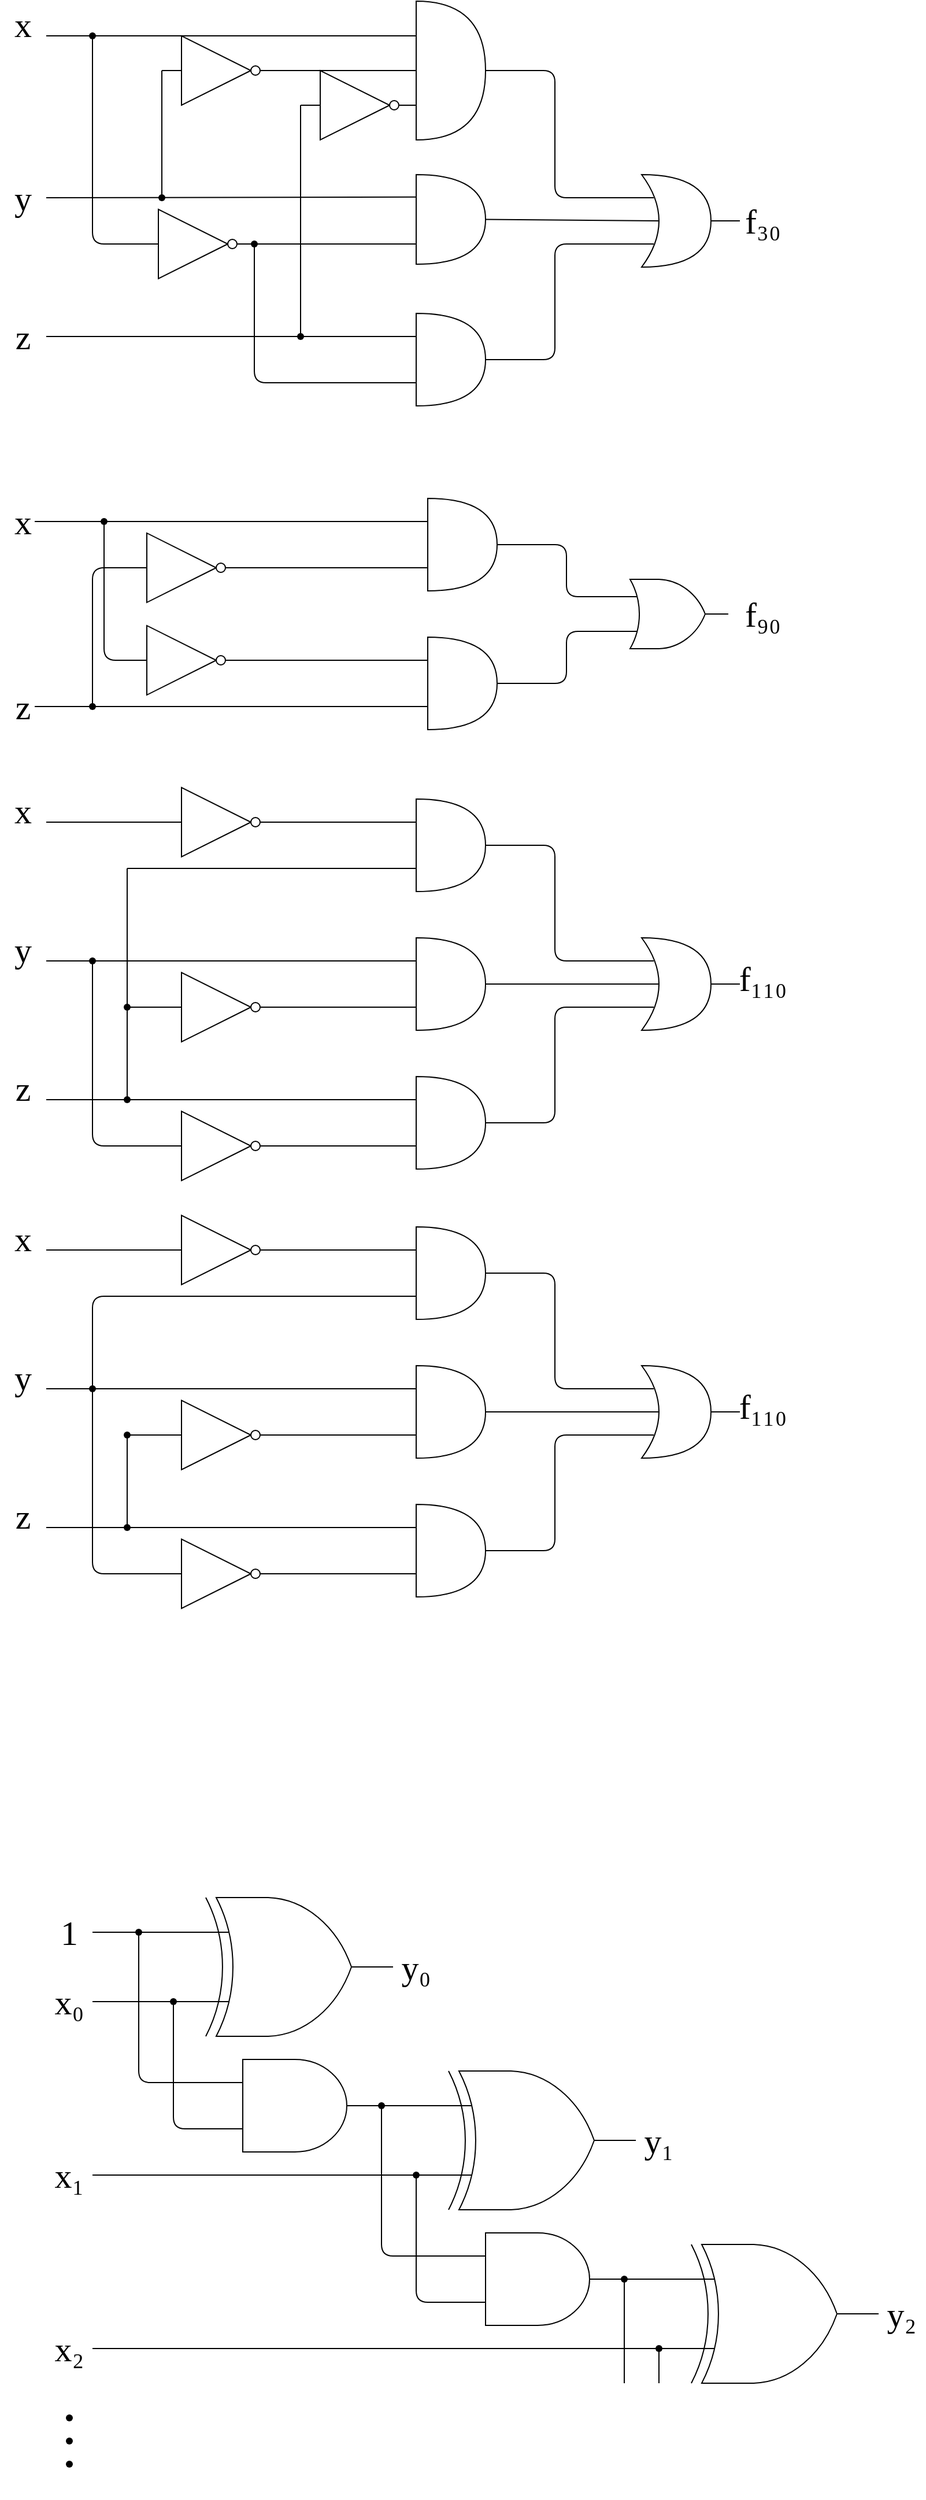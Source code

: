 <mxfile version="14.8.1" type="github">
  <diagram id="0W6Qc_67fqcdbap8SxTc" name="Page-1">
    <mxGraphModel dx="1483" dy="806" grid="1" gridSize="10" guides="1" tooltips="1" connect="1" arrows="1" fold="1" page="1" pageScale="1" pageWidth="1169" pageHeight="1654" math="0" shadow="0">
      <root>
        <mxCell id="0" />
        <mxCell id="1" parent="0" />
        <mxCell id="cX6OeLYtHGOCh2aDYkUL-3" value="" style="group" parent="1" vertex="1" connectable="0">
          <mxGeometry y="430" width="680" height="200" as="geometry" />
        </mxCell>
        <mxCell id="cX6OeLYtHGOCh2aDYkUL-4" value="" style="endArrow=none;html=1;entryX=0;entryY=0.25;entryDx=0;entryDy=0;entryPerimeter=0;startArrow=none;" parent="cX6OeLYtHGOCh2aDYkUL-3" source="cX6OeLYtHGOCh2aDYkUL-44" target="cX6OeLYtHGOCh2aDYkUL-8" edge="1">
          <mxGeometry width="50" height="50" relative="1" as="geometry">
            <mxPoint x="30" y="20" as="sourcePoint" />
            <mxPoint x="370" y="15" as="targetPoint" />
          </mxGeometry>
        </mxCell>
        <mxCell id="cX6OeLYtHGOCh2aDYkUL-5" value="" style="verticalLabelPosition=bottom;shadow=0;dashed=0;align=center;html=1;verticalAlign=top;shape=mxgraph.electrical.logic_gates.inverter_2;sketch=0;strokeColor=#000000;fillColor=#ffffff;" parent="cX6OeLYtHGOCh2aDYkUL-3" vertex="1">
          <mxGeometry x="110" y="110" width="100" height="60" as="geometry" />
        </mxCell>
        <mxCell id="cX6OeLYtHGOCh2aDYkUL-6" value="" style="verticalLabelPosition=bottom;shadow=0;dashed=0;align=center;html=1;verticalAlign=top;shape=mxgraph.electrical.logic_gates.logic_gate;operation=or;sketch=0;strokeColor=#000000;fillColor=#ffffff;" parent="cX6OeLYtHGOCh2aDYkUL-3" vertex="1">
          <mxGeometry x="530" y="70" width="100" height="60" as="geometry" />
        </mxCell>
        <mxCell id="cX6OeLYtHGOCh2aDYkUL-7" value="" style="verticalLabelPosition=bottom;shadow=0;dashed=0;align=center;html=1;verticalAlign=top;shape=mxgraph.electrical.logic_gates.inverter_2;sketch=0;strokeColor=#000000;fillColor=#ffffff;" parent="cX6OeLYtHGOCh2aDYkUL-3" vertex="1">
          <mxGeometry x="110" y="30" width="100" height="60" as="geometry" />
        </mxCell>
        <mxCell id="cX6OeLYtHGOCh2aDYkUL-8" value="" style="shape=or;whiteSpace=wrap;html=1;shadow=0;sketch=0;strokeColor=#000000;fillColor=#ffffff;" parent="cX6OeLYtHGOCh2aDYkUL-3" vertex="1">
          <mxGeometry x="370" width="60" height="80" as="geometry" />
        </mxCell>
        <mxCell id="cX6OeLYtHGOCh2aDYkUL-9" value="" style="endArrow=none;html=1;entryX=0;entryY=0.25;entryDx=0;entryDy=0;entryPerimeter=0;exitX=1;exitY=0.5;exitDx=0;exitDy=0;exitPerimeter=0;" parent="cX6OeLYtHGOCh2aDYkUL-3" source="cX6OeLYtHGOCh2aDYkUL-5" target="cX6OeLYtHGOCh2aDYkUL-10" edge="1">
          <mxGeometry width="50" height="50" relative="1" as="geometry">
            <mxPoint x="250" y="140" as="sourcePoint" />
            <mxPoint x="370" y="135" as="targetPoint" />
          </mxGeometry>
        </mxCell>
        <mxCell id="cX6OeLYtHGOCh2aDYkUL-10" value="" style="shape=or;whiteSpace=wrap;html=1;shadow=0;sketch=0;strokeColor=#000000;fillColor=#ffffff;" parent="cX6OeLYtHGOCh2aDYkUL-3" vertex="1">
          <mxGeometry x="370" y="120" width="60" height="80" as="geometry" />
        </mxCell>
        <mxCell id="cX6OeLYtHGOCh2aDYkUL-11" value="" style="endArrow=none;html=1;exitX=0;exitY=0.5;exitDx=0;exitDy=0;exitPerimeter=0;" parent="cX6OeLYtHGOCh2aDYkUL-3" source="cX6OeLYtHGOCh2aDYkUL-5" edge="1">
          <mxGeometry width="50" height="50" relative="1" as="geometry">
            <mxPoint x="260" y="250" as="sourcePoint" />
            <mxPoint x="90" y="20" as="targetPoint" />
            <Array as="points">
              <mxPoint x="90" y="140" />
            </Array>
          </mxGeometry>
        </mxCell>
        <mxCell id="cX6OeLYtHGOCh2aDYkUL-12" value="" style="endArrow=none;html=1;entryX=0;entryY=0.75;entryDx=0;entryDy=0;entryPerimeter=0;exitX=1;exitY=0.5;exitDx=0;exitDy=0;exitPerimeter=0;" parent="cX6OeLYtHGOCh2aDYkUL-3" source="cX6OeLYtHGOCh2aDYkUL-7" target="cX6OeLYtHGOCh2aDYkUL-8" edge="1">
          <mxGeometry width="50" height="50" relative="1" as="geometry">
            <mxPoint x="210" y="60" as="sourcePoint" />
            <mxPoint x="360" y="59.5" as="targetPoint" />
          </mxGeometry>
        </mxCell>
        <mxCell id="cX6OeLYtHGOCh2aDYkUL-13" value="" style="endArrow=none;html=1;entryX=0;entryY=0.75;entryDx=0;entryDy=0;entryPerimeter=0;" parent="cX6OeLYtHGOCh2aDYkUL-3" target="cX6OeLYtHGOCh2aDYkUL-10" edge="1">
          <mxGeometry width="50" height="50" relative="1" as="geometry">
            <mxPoint x="30" y="180" as="sourcePoint" />
            <mxPoint x="310" y="200" as="targetPoint" />
          </mxGeometry>
        </mxCell>
        <mxCell id="cX6OeLYtHGOCh2aDYkUL-14" value="" style="endArrow=none;html=1;exitX=0;exitY=0.5;exitDx=0;exitDy=0;exitPerimeter=0;" parent="cX6OeLYtHGOCh2aDYkUL-3" source="cX6OeLYtHGOCh2aDYkUL-7" edge="1">
          <mxGeometry width="50" height="50" relative="1" as="geometry">
            <mxPoint x="120" y="150" as="sourcePoint" />
            <mxPoint x="80" y="180" as="targetPoint" />
            <Array as="points">
              <mxPoint x="80" y="60" />
            </Array>
          </mxGeometry>
        </mxCell>
        <mxCell id="cX6OeLYtHGOCh2aDYkUL-15" value="" style="endArrow=none;html=1;entryX=0;entryY=0.25;entryDx=0;entryDy=0;entryPerimeter=0;exitX=1;exitY=0.5;exitDx=0;exitDy=0;exitPerimeter=0;" parent="cX6OeLYtHGOCh2aDYkUL-3" source="cX6OeLYtHGOCh2aDYkUL-8" target="cX6OeLYtHGOCh2aDYkUL-6" edge="1">
          <mxGeometry width="50" height="50" relative="1" as="geometry">
            <mxPoint x="260" y="250" as="sourcePoint" />
            <mxPoint x="310" y="200" as="targetPoint" />
            <Array as="points">
              <mxPoint x="490" y="40" />
              <mxPoint x="490" y="85" />
            </Array>
          </mxGeometry>
        </mxCell>
        <mxCell id="cX6OeLYtHGOCh2aDYkUL-16" value="" style="endArrow=none;html=1;entryX=0;entryY=0.75;entryDx=0;entryDy=0;entryPerimeter=0;exitX=1;exitY=0.5;exitDx=0;exitDy=0;exitPerimeter=0;" parent="cX6OeLYtHGOCh2aDYkUL-3" source="cX6OeLYtHGOCh2aDYkUL-10" target="cX6OeLYtHGOCh2aDYkUL-6" edge="1">
          <mxGeometry width="50" height="50" relative="1" as="geometry">
            <mxPoint x="440" y="50" as="sourcePoint" />
            <mxPoint x="540" y="95" as="targetPoint" />
            <Array as="points">
              <mxPoint x="490" y="160" />
              <mxPoint x="490" y="115" />
            </Array>
          </mxGeometry>
        </mxCell>
        <mxCell id="cX6OeLYtHGOCh2aDYkUL-17" value="&lt;font style=&quot;font-size: 30px&quot; face=&quot;Times New Roman&quot;&gt;x&lt;/font&gt;" style="text;html=1;strokeColor=none;fillColor=none;align=center;verticalAlign=middle;whiteSpace=wrap;rounded=0;shadow=0;sketch=0;" parent="cX6OeLYtHGOCh2aDYkUL-3" vertex="1">
          <mxGeometry y="10" width="40" height="20" as="geometry" />
        </mxCell>
        <mxCell id="cX6OeLYtHGOCh2aDYkUL-18" value="&lt;font style=&quot;font-size: 30px&quot; face=&quot;Times New Roman&quot;&gt;z&lt;/font&gt;" style="text;html=1;strokeColor=none;fillColor=none;align=center;verticalAlign=middle;whiteSpace=wrap;rounded=0;shadow=0;sketch=0;" parent="cX6OeLYtHGOCh2aDYkUL-3" vertex="1">
          <mxGeometry y="170" width="40" height="20" as="geometry" />
        </mxCell>
        <mxCell id="cX6OeLYtHGOCh2aDYkUL-19" value="&lt;div style=&quot;font-size: 30px&quot;&gt;&lt;font style=&quot;font-size: 30px&quot; face=&quot;Times New Roman&quot;&gt;f₉₀&lt;/font&gt;&lt;/div&gt;" style="text;html=1;strokeColor=none;fillColor=none;align=center;verticalAlign=middle;whiteSpace=wrap;rounded=0;shadow=0;sketch=0;" parent="cX6OeLYtHGOCh2aDYkUL-3" vertex="1">
          <mxGeometry x="640" y="90" width="40" height="20" as="geometry" />
        </mxCell>
        <mxCell id="cX6OeLYtHGOCh2aDYkUL-44" value="" style="shape=waypoint;sketch=0;fillStyle=solid;size=6;pointerEvents=1;points=[];fillColor=none;resizable=0;rotatable=0;perimeter=centerPerimeter;snapToPoint=1;" parent="cX6OeLYtHGOCh2aDYkUL-3" vertex="1">
          <mxGeometry x="70" width="40" height="40" as="geometry" />
        </mxCell>
        <mxCell id="cX6OeLYtHGOCh2aDYkUL-45" value="" style="endArrow=none;html=1;entryDx=0;entryDy=0;entryPerimeter=0;" parent="cX6OeLYtHGOCh2aDYkUL-3" target="cX6OeLYtHGOCh2aDYkUL-44" edge="1">
          <mxGeometry width="50" height="50" relative="1" as="geometry">
            <mxPoint x="30" y="20" as="sourcePoint" />
            <mxPoint x="370" y="20" as="targetPoint" />
          </mxGeometry>
        </mxCell>
        <mxCell id="cX6OeLYtHGOCh2aDYkUL-46" value="" style="shape=waypoint;sketch=0;fillStyle=solid;size=6;pointerEvents=1;points=[];fillColor=none;resizable=0;rotatable=0;perimeter=centerPerimeter;snapToPoint=1;" parent="cX6OeLYtHGOCh2aDYkUL-3" vertex="1">
          <mxGeometry x="60" y="160" width="40" height="40" as="geometry" />
        </mxCell>
        <mxCell id="cX6OeLYtHGOCh2aDYkUL-54" value="" style="group" parent="1" vertex="1" connectable="0">
          <mxGeometry y="680" width="615" height="330" as="geometry" />
        </mxCell>
        <mxCell id="cX6OeLYtHGOCh2aDYkUL-1" value="" style="shape=xor;whiteSpace=wrap;html=1;" parent="cX6OeLYtHGOCh2aDYkUL-54" vertex="1">
          <mxGeometry x="555" y="130" width="60" height="80" as="geometry" />
        </mxCell>
        <mxCell id="cX6OeLYtHGOCh2aDYkUL-2" value="" style="shape=or;whiteSpace=wrap;html=1;" parent="cX6OeLYtHGOCh2aDYkUL-54" vertex="1">
          <mxGeometry x="360" y="10" width="60" height="80" as="geometry" />
        </mxCell>
        <mxCell id="cX6OeLYtHGOCh2aDYkUL-20" value="&lt;font style=&quot;font-size: 30px&quot; face=&quot;Times New Roman&quot;&gt;x&lt;/font&gt;" style="text;html=1;strokeColor=none;fillColor=none;align=center;verticalAlign=middle;whiteSpace=wrap;rounded=0;shadow=0;sketch=0;" parent="cX6OeLYtHGOCh2aDYkUL-54" vertex="1">
          <mxGeometry y="10" width="40" height="20" as="geometry" />
        </mxCell>
        <mxCell id="cX6OeLYtHGOCh2aDYkUL-21" value="&lt;font style=&quot;font-size: 30px&quot; face=&quot;Times New Roman&quot;&gt;z&lt;/font&gt;" style="text;html=1;strokeColor=none;fillColor=none;align=center;verticalAlign=middle;whiteSpace=wrap;rounded=0;shadow=0;sketch=0;" parent="cX6OeLYtHGOCh2aDYkUL-54" vertex="1">
          <mxGeometry y="250" width="40" height="20" as="geometry" />
        </mxCell>
        <mxCell id="cX6OeLYtHGOCh2aDYkUL-22" value="&lt;font style=&quot;font-size: 30px&quot; face=&quot;Times New Roman&quot;&gt;y&lt;/font&gt;" style="text;html=1;strokeColor=none;fillColor=none;align=center;verticalAlign=middle;whiteSpace=wrap;rounded=0;shadow=0;sketch=0;" parent="cX6OeLYtHGOCh2aDYkUL-54" vertex="1">
          <mxGeometry y="130" width="40" height="20" as="geometry" />
        </mxCell>
        <mxCell id="cX6OeLYtHGOCh2aDYkUL-24" value="" style="endArrow=none;html=1;entryX=0;entryY=0.25;entryDx=0;entryDy=0;entryPerimeter=0;exitX=1;exitY=0.5;exitDx=0;exitDy=0;exitPerimeter=0;" parent="cX6OeLYtHGOCh2aDYkUL-54" source="cX6OeLYtHGOCh2aDYkUL-25" target="cX6OeLYtHGOCh2aDYkUL-2" edge="1">
          <mxGeometry width="50" height="50" relative="1" as="geometry">
            <mxPoint x="140" y="30" as="sourcePoint" />
            <mxPoint x="460" y="150" as="targetPoint" />
          </mxGeometry>
        </mxCell>
        <mxCell id="cX6OeLYtHGOCh2aDYkUL-25" value="" style="verticalLabelPosition=bottom;shadow=0;dashed=0;align=center;html=1;verticalAlign=top;shape=mxgraph.electrical.logic_gates.inverter_2;sketch=0;strokeColor=#000000;fillColor=#ffffff;" parent="cX6OeLYtHGOCh2aDYkUL-54" vertex="1">
          <mxGeometry x="140" width="100" height="60" as="geometry" />
        </mxCell>
        <mxCell id="cX6OeLYtHGOCh2aDYkUL-28" value="" style="endArrow=none;html=1;entryX=1;entryY=1;entryDx=0;entryDy=0;exitX=0;exitY=0.25;exitDx=0;exitDy=0;exitPerimeter=0;" parent="cX6OeLYtHGOCh2aDYkUL-54" source="cX6OeLYtHGOCh2aDYkUL-29" target="cX6OeLYtHGOCh2aDYkUL-22" edge="1">
          <mxGeometry width="50" height="50" relative="1" as="geometry">
            <mxPoint x="350" y="110" as="sourcePoint" />
            <mxPoint x="460" y="30" as="targetPoint" />
          </mxGeometry>
        </mxCell>
        <mxCell id="cX6OeLYtHGOCh2aDYkUL-29" value="" style="shape=or;whiteSpace=wrap;html=1;" parent="cX6OeLYtHGOCh2aDYkUL-54" vertex="1">
          <mxGeometry x="360" y="130" width="60" height="80" as="geometry" />
        </mxCell>
        <mxCell id="cX6OeLYtHGOCh2aDYkUL-30" value="" style="shape=or;whiteSpace=wrap;html=1;" parent="cX6OeLYtHGOCh2aDYkUL-54" vertex="1">
          <mxGeometry x="360" y="250" width="60" height="80" as="geometry" />
        </mxCell>
        <mxCell id="cX6OeLYtHGOCh2aDYkUL-31" value="" style="verticalLabelPosition=bottom;shadow=0;dashed=0;align=center;html=1;verticalAlign=top;shape=mxgraph.electrical.logic_gates.inverter_2;sketch=0;strokeColor=#000000;fillColor=#ffffff;" parent="cX6OeLYtHGOCh2aDYkUL-54" vertex="1">
          <mxGeometry x="140" y="160" width="100" height="60" as="geometry" />
        </mxCell>
        <mxCell id="cX6OeLYtHGOCh2aDYkUL-32" value="" style="endArrow=none;html=1;exitX=0;exitY=0.5;exitDx=0;exitDy=0;exitPerimeter=0;" parent="cX6OeLYtHGOCh2aDYkUL-54" source="cX6OeLYtHGOCh2aDYkUL-31" edge="1">
          <mxGeometry width="50" height="50" relative="1" as="geometry">
            <mxPoint x="410" y="80" as="sourcePoint" />
            <mxPoint x="110" y="190" as="targetPoint" />
          </mxGeometry>
        </mxCell>
        <mxCell id="cX6OeLYtHGOCh2aDYkUL-33" value="" style="endArrow=none;html=1;exitX=1;exitY=0.5;exitDx=0;exitDy=0;exitPerimeter=0;entryX=0;entryY=0.75;entryDx=0;entryDy=0;entryPerimeter=0;" parent="cX6OeLYtHGOCh2aDYkUL-54" source="cX6OeLYtHGOCh2aDYkUL-31" target="cX6OeLYtHGOCh2aDYkUL-29" edge="1">
          <mxGeometry width="50" height="50" relative="1" as="geometry">
            <mxPoint x="410" y="80" as="sourcePoint" />
            <mxPoint x="460" y="30" as="targetPoint" />
          </mxGeometry>
        </mxCell>
        <mxCell id="cX6OeLYtHGOCh2aDYkUL-34" value="" style="endArrow=none;html=1;exitX=0;exitY=0.5;exitDx=0;exitDy=0;exitPerimeter=0;" parent="cX6OeLYtHGOCh2aDYkUL-54" source="cX6OeLYtHGOCh2aDYkUL-35" edge="1">
          <mxGeometry width="50" height="50" relative="1" as="geometry">
            <mxPoint x="410" y="80" as="sourcePoint" />
            <mxPoint x="80" y="150" as="targetPoint" />
            <Array as="points">
              <mxPoint x="80" y="310" />
            </Array>
          </mxGeometry>
        </mxCell>
        <mxCell id="cX6OeLYtHGOCh2aDYkUL-37" value="" style="endArrow=none;html=1;exitDx=0;exitDy=0;exitPerimeter=0;startArrow=none;" parent="cX6OeLYtHGOCh2aDYkUL-54" source="cX6OeLYtHGOCh2aDYkUL-50" edge="1">
          <mxGeometry width="50" height="50" relative="1" as="geometry">
            <mxPoint x="410" y="80" as="sourcePoint" />
            <mxPoint x="110" y="270" as="targetPoint" />
          </mxGeometry>
        </mxCell>
        <mxCell id="cX6OeLYtHGOCh2aDYkUL-38" value="" style="endArrow=none;html=1;exitX=1;exitY=1;exitDx=0;exitDy=0;" parent="cX6OeLYtHGOCh2aDYkUL-54" source="cX6OeLYtHGOCh2aDYkUL-21" edge="1">
          <mxGeometry width="50" height="50" relative="1" as="geometry">
            <mxPoint x="410" y="80" as="sourcePoint" />
            <mxPoint x="110" y="270" as="targetPoint" />
          </mxGeometry>
        </mxCell>
        <mxCell id="cX6OeLYtHGOCh2aDYkUL-39" value="" style="endArrow=none;html=1;startArrow=none;" parent="cX6OeLYtHGOCh2aDYkUL-54" source="cX6OeLYtHGOCh2aDYkUL-48" edge="1">
          <mxGeometry width="50" height="50" relative="1" as="geometry">
            <mxPoint x="110" y="270" as="sourcePoint" />
            <mxPoint x="110" y="70" as="targetPoint" />
          </mxGeometry>
        </mxCell>
        <mxCell id="cX6OeLYtHGOCh2aDYkUL-40" value="" style="endArrow=none;html=1;exitX=0;exitY=0.75;exitDx=0;exitDy=0;exitPerimeter=0;" parent="cX6OeLYtHGOCh2aDYkUL-54" source="cX6OeLYtHGOCh2aDYkUL-2" edge="1">
          <mxGeometry width="50" height="50" relative="1" as="geometry">
            <mxPoint x="120" y="280" as="sourcePoint" />
            <mxPoint x="110" y="70" as="targetPoint" />
          </mxGeometry>
        </mxCell>
        <mxCell id="cX6OeLYtHGOCh2aDYkUL-41" value="" style="endArrow=none;html=1;entryX=1;entryY=0.5;entryDx=0;entryDy=0;entryPerimeter=0;exitX=0.175;exitY=0.25;exitDx=0;exitDy=0;exitPerimeter=0;" parent="cX6OeLYtHGOCh2aDYkUL-54" source="cX6OeLYtHGOCh2aDYkUL-1" target="cX6OeLYtHGOCh2aDYkUL-2" edge="1">
          <mxGeometry width="50" height="50" relative="1" as="geometry">
            <mxPoint x="410" y="80" as="sourcePoint" />
            <mxPoint x="460" y="30" as="targetPoint" />
            <Array as="points">
              <mxPoint x="480" y="150" />
              <mxPoint x="480" y="50" />
            </Array>
          </mxGeometry>
        </mxCell>
        <mxCell id="cX6OeLYtHGOCh2aDYkUL-42" value="" style="endArrow=none;html=1;entryX=1;entryY=0.5;entryDx=0;entryDy=0;entryPerimeter=0;exitX=0.25;exitY=0.5;exitDx=0;exitDy=0;exitPerimeter=0;" parent="cX6OeLYtHGOCh2aDYkUL-54" source="cX6OeLYtHGOCh2aDYkUL-1" target="cX6OeLYtHGOCh2aDYkUL-29" edge="1">
          <mxGeometry width="50" height="50" relative="1" as="geometry">
            <mxPoint x="575.5" y="160" as="sourcePoint" />
            <mxPoint x="430" y="60" as="targetPoint" />
          </mxGeometry>
        </mxCell>
        <mxCell id="cX6OeLYtHGOCh2aDYkUL-43" value="" style="endArrow=none;html=1;entryX=1;entryY=0.5;entryDx=0;entryDy=0;entryPerimeter=0;exitX=0.175;exitY=0.75;exitDx=0;exitDy=0;exitPerimeter=0;" parent="cX6OeLYtHGOCh2aDYkUL-54" source="cX6OeLYtHGOCh2aDYkUL-1" target="cX6OeLYtHGOCh2aDYkUL-30" edge="1">
          <mxGeometry width="50" height="50" relative="1" as="geometry">
            <mxPoint x="580" y="180" as="sourcePoint" />
            <mxPoint x="430" y="180" as="targetPoint" />
            <Array as="points">
              <mxPoint x="480" y="190" />
              <mxPoint x="480" y="290" />
            </Array>
          </mxGeometry>
        </mxCell>
        <mxCell id="cX6OeLYtHGOCh2aDYkUL-47" value="" style="shape=waypoint;sketch=0;fillStyle=solid;size=6;pointerEvents=1;points=[];fillColor=none;resizable=0;rotatable=0;perimeter=centerPerimeter;snapToPoint=1;" parent="cX6OeLYtHGOCh2aDYkUL-54" vertex="1">
          <mxGeometry x="60" y="130" width="40" height="40" as="geometry" />
        </mxCell>
        <mxCell id="cX6OeLYtHGOCh2aDYkUL-48" value="" style="shape=waypoint;sketch=0;fillStyle=solid;size=6;pointerEvents=1;points=[];fillColor=none;resizable=0;rotatable=0;perimeter=centerPerimeter;snapToPoint=1;" parent="cX6OeLYtHGOCh2aDYkUL-54" vertex="1">
          <mxGeometry x="90" y="170" width="40" height="40" as="geometry" />
        </mxCell>
        <mxCell id="cX6OeLYtHGOCh2aDYkUL-49" value="" style="endArrow=none;html=1;" parent="cX6OeLYtHGOCh2aDYkUL-54" target="cX6OeLYtHGOCh2aDYkUL-48" edge="1">
          <mxGeometry width="50" height="50" relative="1" as="geometry">
            <mxPoint x="110" y="270" as="sourcePoint" />
            <mxPoint x="110" y="70" as="targetPoint" />
          </mxGeometry>
        </mxCell>
        <mxCell id="cX6OeLYtHGOCh2aDYkUL-50" value="" style="shape=waypoint;sketch=0;fillStyle=solid;size=6;pointerEvents=1;points=[];fillColor=none;resizable=0;rotatable=0;perimeter=centerPerimeter;snapToPoint=1;" parent="cX6OeLYtHGOCh2aDYkUL-54" vertex="1">
          <mxGeometry x="90" y="250" width="40" height="40" as="geometry" />
        </mxCell>
        <mxCell id="cX6OeLYtHGOCh2aDYkUL-51" value="" style="endArrow=none;html=1;exitX=0;exitY=0.25;exitDx=0;exitDy=0;exitPerimeter=0;" parent="cX6OeLYtHGOCh2aDYkUL-54" source="cX6OeLYtHGOCh2aDYkUL-30" target="cX6OeLYtHGOCh2aDYkUL-50" edge="1">
          <mxGeometry width="50" height="50" relative="1" as="geometry">
            <mxPoint x="360" y="270" as="sourcePoint" />
            <mxPoint x="110" y="270" as="targetPoint" />
          </mxGeometry>
        </mxCell>
        <mxCell id="cX6OeLYtHGOCh2aDYkUL-53" value="" style="endArrow=none;html=1;entryX=0;entryY=0.5;entryDx=0;entryDy=0;entryPerimeter=0;exitX=1;exitY=1;exitDx=0;exitDy=0;" parent="cX6OeLYtHGOCh2aDYkUL-54" source="cX6OeLYtHGOCh2aDYkUL-20" target="cX6OeLYtHGOCh2aDYkUL-25" edge="1">
          <mxGeometry width="50" height="50" relative="1" as="geometry">
            <mxPoint x="370" y="80" as="sourcePoint" />
            <mxPoint x="420" y="30" as="targetPoint" />
          </mxGeometry>
        </mxCell>
        <mxCell id="cX6OeLYtHGOCh2aDYkUL-108" value="" style="group" parent="1" vertex="1" connectable="0">
          <mxGeometry x="140" y="835" width="540" height="185" as="geometry" />
        </mxCell>
        <mxCell id="cX6OeLYtHGOCh2aDYkUL-35" value="" style="verticalLabelPosition=bottom;shadow=0;dashed=0;align=center;html=1;verticalAlign=top;shape=mxgraph.electrical.logic_gates.inverter_2;sketch=0;strokeColor=#000000;fillColor=#ffffff;" parent="cX6OeLYtHGOCh2aDYkUL-108" vertex="1">
          <mxGeometry y="125" width="100" height="60" as="geometry" />
        </mxCell>
        <mxCell id="cX6OeLYtHGOCh2aDYkUL-103" value="&lt;div style=&quot;font-size: 30px&quot;&gt;&lt;font style=&quot;font-size: 30px&quot; face=&quot;Times New Roman&quot;&gt;f₁₁₀&lt;/font&gt;&lt;/div&gt;" style="text;html=1;strokeColor=none;fillColor=none;align=center;verticalAlign=middle;whiteSpace=wrap;rounded=0;shadow=0;sketch=0;" parent="cX6OeLYtHGOCh2aDYkUL-108" vertex="1">
          <mxGeometry x="500" width="40" height="20" as="geometry" />
        </mxCell>
        <mxCell id="cX6OeLYtHGOCh2aDYkUL-104" value="" style="endArrow=none;html=1;exitX=1;exitY=0.5;exitDx=0;exitDy=0;exitPerimeter=0;entryX=0;entryY=0.75;entryDx=0;entryDy=0;" parent="cX6OeLYtHGOCh2aDYkUL-108" source="cX6OeLYtHGOCh2aDYkUL-1" target="cX6OeLYtHGOCh2aDYkUL-103" edge="1">
          <mxGeometry width="50" height="50" relative="1" as="geometry">
            <mxPoint x="470" y="15" as="sourcePoint" />
            <mxPoint x="190" y="-135" as="targetPoint" />
          </mxGeometry>
        </mxCell>
        <mxCell id="cX6OeLYtHGOCh2aDYkUL-36" value="" style="endArrow=none;html=1;entryX=1;entryY=0.5;entryDx=0;entryDy=0;entryPerimeter=0;exitX=0;exitY=0.75;exitDx=0;exitDy=0;exitPerimeter=0;" parent="1" source="cX6OeLYtHGOCh2aDYkUL-30" target="cX6OeLYtHGOCh2aDYkUL-35" edge="1">
          <mxGeometry width="50" height="50" relative="1" as="geometry">
            <mxPoint x="410" y="760" as="sourcePoint" />
            <mxPoint x="460" y="710" as="targetPoint" />
          </mxGeometry>
        </mxCell>
        <mxCell id="cX6OeLYtHGOCh2aDYkUL-109" value="" style="group" parent="1" vertex="1" connectable="0">
          <mxGeometry width="680" height="350" as="geometry" />
        </mxCell>
        <mxCell id="cX6OeLYtHGOCh2aDYkUL-57" value="" style="shape=xor;whiteSpace=wrap;html=1;" parent="cX6OeLYtHGOCh2aDYkUL-109" vertex="1">
          <mxGeometry x="555" y="150" width="60" height="80" as="geometry" />
        </mxCell>
        <mxCell id="cX6OeLYtHGOCh2aDYkUL-58" value="" style="shape=or;whiteSpace=wrap;html=1;" parent="cX6OeLYtHGOCh2aDYkUL-109" vertex="1">
          <mxGeometry x="360" width="60" height="120" as="geometry" />
        </mxCell>
        <mxCell id="cX6OeLYtHGOCh2aDYkUL-59" value="&lt;font style=&quot;font-size: 30px&quot; face=&quot;Times New Roman&quot;&gt;x&lt;/font&gt;" style="text;html=1;strokeColor=none;fillColor=none;align=center;verticalAlign=middle;whiteSpace=wrap;rounded=0;shadow=0;sketch=0;" parent="cX6OeLYtHGOCh2aDYkUL-109" vertex="1">
          <mxGeometry y="10" width="40" height="20" as="geometry" />
        </mxCell>
        <mxCell id="cX6OeLYtHGOCh2aDYkUL-60" value="&lt;font style=&quot;font-size: 30px&quot; face=&quot;Times New Roman&quot;&gt;z&lt;/font&gt;" style="text;html=1;strokeColor=none;fillColor=none;align=center;verticalAlign=middle;whiteSpace=wrap;rounded=0;shadow=0;sketch=0;" parent="cX6OeLYtHGOCh2aDYkUL-109" vertex="1">
          <mxGeometry y="280" width="40" height="20" as="geometry" />
        </mxCell>
        <mxCell id="cX6OeLYtHGOCh2aDYkUL-61" value="&lt;font style=&quot;font-size: 30px&quot; face=&quot;Times New Roman&quot;&gt;y&lt;/font&gt;" style="text;html=1;strokeColor=none;fillColor=none;align=center;verticalAlign=middle;whiteSpace=wrap;rounded=0;shadow=0;sketch=0;" parent="cX6OeLYtHGOCh2aDYkUL-109" vertex="1">
          <mxGeometry y="160" width="40" height="20" as="geometry" />
        </mxCell>
        <mxCell id="cX6OeLYtHGOCh2aDYkUL-62" value="" style="endArrow=none;html=1;entryX=0;entryY=0.25;entryDx=0;entryDy=0;entryPerimeter=0;exitX=1;exitY=1;exitDx=0;exitDy=0;" parent="cX6OeLYtHGOCh2aDYkUL-109" source="cX6OeLYtHGOCh2aDYkUL-59" target="cX6OeLYtHGOCh2aDYkUL-58" edge="1">
          <mxGeometry y="30" width="50" height="50" as="geometry">
            <mxPoint x="50" y="70" as="sourcePoint" />
            <mxPoint x="460" y="180" as="targetPoint" />
          </mxGeometry>
        </mxCell>
        <mxCell id="cX6OeLYtHGOCh2aDYkUL-64" value="" style="endArrow=none;html=1;entryX=1;entryY=0.5;entryDx=0;entryDy=0;exitX=0;exitY=0.25;exitDx=0;exitDy=0;exitPerimeter=0;" parent="cX6OeLYtHGOCh2aDYkUL-109" source="cX6OeLYtHGOCh2aDYkUL-65" target="cX6OeLYtHGOCh2aDYkUL-61" edge="1">
          <mxGeometry y="30" width="50" height="50" as="geometry">
            <mxPoint x="350" y="140" as="sourcePoint" />
            <mxPoint x="460" y="60" as="targetPoint" />
          </mxGeometry>
        </mxCell>
        <mxCell id="cX6OeLYtHGOCh2aDYkUL-65" value="" style="shape=or;whiteSpace=wrap;html=1;" parent="cX6OeLYtHGOCh2aDYkUL-109" vertex="1">
          <mxGeometry x="360" y="150" width="60" height="77.5" as="geometry" />
        </mxCell>
        <mxCell id="cX6OeLYtHGOCh2aDYkUL-67" value="" style="verticalLabelPosition=bottom;shadow=0;dashed=0;align=center;html=1;verticalAlign=top;shape=mxgraph.electrical.logic_gates.inverter_2;sketch=0;strokeColor=#000000;fillColor=#ffffff;" parent="cX6OeLYtHGOCh2aDYkUL-109" vertex="1">
          <mxGeometry x="140" y="30" width="100" height="60" as="geometry" />
        </mxCell>
        <mxCell id="cX6OeLYtHGOCh2aDYkUL-69" value="" style="endArrow=none;html=1;exitX=1;exitY=0.5;exitDx=0;exitDy=0;exitPerimeter=0;entryX=0;entryY=0.5;entryDx=0;entryDy=0;entryPerimeter=0;" parent="cX6OeLYtHGOCh2aDYkUL-109" source="cX6OeLYtHGOCh2aDYkUL-67" target="cX6OeLYtHGOCh2aDYkUL-58" edge="1">
          <mxGeometry y="30" width="50" height="50" as="geometry">
            <mxPoint x="230" y="190" as="sourcePoint" />
            <mxPoint x="350" y="90" as="targetPoint" />
          </mxGeometry>
        </mxCell>
        <mxCell id="cX6OeLYtHGOCh2aDYkUL-71" value="" style="endArrow=none;html=1;exitDx=0;exitDy=0;exitPerimeter=0;startArrow=none;" parent="cX6OeLYtHGOCh2aDYkUL-109" edge="1">
          <mxGeometry y="30" width="50" height="50" as="geometry">
            <mxPoint x="110" y="300" as="sourcePoint" />
            <mxPoint x="110" y="300" as="targetPoint" />
          </mxGeometry>
        </mxCell>
        <mxCell id="cX6OeLYtHGOCh2aDYkUL-75" value="" style="endArrow=none;html=1;entryX=1;entryY=0.5;entryDx=0;entryDy=0;entryPerimeter=0;exitX=0.175;exitY=0.25;exitDx=0;exitDy=0;exitPerimeter=0;" parent="cX6OeLYtHGOCh2aDYkUL-109" source="cX6OeLYtHGOCh2aDYkUL-57" target="cX6OeLYtHGOCh2aDYkUL-58" edge="1">
          <mxGeometry y="30" width="50" height="50" as="geometry">
            <mxPoint x="410" y="110" as="sourcePoint" />
            <mxPoint x="460" y="60" as="targetPoint" />
            <Array as="points">
              <mxPoint x="480" y="170" />
              <mxPoint x="480" y="60" />
            </Array>
          </mxGeometry>
        </mxCell>
        <mxCell id="cX6OeLYtHGOCh2aDYkUL-76" value="" style="endArrow=none;html=1;entryX=1;entryY=0.5;entryDx=0;entryDy=0;entryPerimeter=0;exitX=0.25;exitY=0.5;exitDx=0;exitDy=0;exitPerimeter=0;" parent="cX6OeLYtHGOCh2aDYkUL-109" source="cX6OeLYtHGOCh2aDYkUL-57" target="cX6OeLYtHGOCh2aDYkUL-65" edge="1">
          <mxGeometry y="30" width="50" height="50" as="geometry">
            <mxPoint x="575.5" y="190" as="sourcePoint" />
            <mxPoint x="430" y="90" as="targetPoint" />
          </mxGeometry>
        </mxCell>
        <mxCell id="cX6OeLYtHGOCh2aDYkUL-77" value="" style="endArrow=none;html=1;entryX=1;entryY=0.5;entryDx=0;entryDy=0;entryPerimeter=0;exitX=0.175;exitY=0.75;exitDx=0;exitDy=0;exitPerimeter=0;" parent="cX6OeLYtHGOCh2aDYkUL-109" source="cX6OeLYtHGOCh2aDYkUL-57" target="cX6OeLYtHGOCh2aDYkUL-66" edge="1">
          <mxGeometry y="30" width="50" height="50" as="geometry">
            <mxPoint x="580" y="210" as="sourcePoint" />
            <mxPoint x="430" y="210" as="targetPoint" />
            <Array as="points">
              <mxPoint x="480" y="210" />
              <mxPoint x="480" y="310" />
            </Array>
          </mxGeometry>
        </mxCell>
        <mxCell id="cX6OeLYtHGOCh2aDYkUL-82" value="" style="endArrow=none;html=1;exitDx=0;exitDy=0;exitPerimeter=0;entryX=1;entryY=0.5;entryDx=0;entryDy=0;entryPerimeter=0;startArrow=none;" parent="cX6OeLYtHGOCh2aDYkUL-109" source="cX6OeLYtHGOCh2aDYkUL-99" target="cX6OeLYtHGOCh2aDYkUL-60" edge="1">
          <mxGeometry y="30" width="50" height="50" as="geometry">
            <mxPoint x="360" y="300" as="sourcePoint" />
            <mxPoint x="110" y="300" as="targetPoint" />
          </mxGeometry>
        </mxCell>
        <mxCell id="cX6OeLYtHGOCh2aDYkUL-86" value="" style="endArrow=none;html=1;entryX=0;entryY=0.5;entryDx=0;entryDy=0;entryPerimeter=0;" parent="cX6OeLYtHGOCh2aDYkUL-109" target="cX6OeLYtHGOCh2aDYkUL-87" edge="1">
          <mxGeometry width="50" height="50" relative="1" as="geometry">
            <mxPoint x="80" y="30" as="sourcePoint" />
            <mxPoint x="110" y="240" as="targetPoint" />
            <Array as="points">
              <mxPoint x="80" y="210" />
            </Array>
          </mxGeometry>
        </mxCell>
        <mxCell id="cX6OeLYtHGOCh2aDYkUL-87" value="" style="verticalLabelPosition=bottom;shadow=0;dashed=0;align=center;html=1;verticalAlign=top;shape=mxgraph.electrical.logic_gates.inverter_2;sketch=0;strokeColor=#000000;fillColor=#ffffff;" parent="cX6OeLYtHGOCh2aDYkUL-109" vertex="1">
          <mxGeometry x="120" y="180" width="100" height="60" as="geometry" />
        </mxCell>
        <mxCell id="cX6OeLYtHGOCh2aDYkUL-89" value="" style="endArrow=none;html=1;exitX=1;exitY=0.5;exitDx=0;exitDy=0;exitPerimeter=0;" parent="cX6OeLYtHGOCh2aDYkUL-109" source="cX6OeLYtHGOCh2aDYkUL-87" edge="1">
          <mxGeometry width="50" height="50" relative="1" as="geometry">
            <mxPoint x="280" y="240" as="sourcePoint" />
            <mxPoint x="360" y="210" as="targetPoint" />
          </mxGeometry>
        </mxCell>
        <mxCell id="cX6OeLYtHGOCh2aDYkUL-90" value="" style="endArrow=none;html=1;entryX=0;entryY=0.75;entryDx=0;entryDy=0;entryPerimeter=0;" parent="cX6OeLYtHGOCh2aDYkUL-109" target="cX6OeLYtHGOCh2aDYkUL-66" edge="1">
          <mxGeometry width="50" height="50" relative="1" as="geometry">
            <mxPoint x="220" y="210" as="sourcePoint" />
            <mxPoint x="330" y="190" as="targetPoint" />
            <Array as="points">
              <mxPoint x="220" y="330" />
            </Array>
          </mxGeometry>
        </mxCell>
        <mxCell id="cX6OeLYtHGOCh2aDYkUL-91" value="" style="endArrow=none;html=1;exitX=0;exitY=0.5;exitDx=0;exitDy=0;exitPerimeter=0;" parent="cX6OeLYtHGOCh2aDYkUL-109" source="cX6OeLYtHGOCh2aDYkUL-67" edge="1">
          <mxGeometry width="50" height="50" relative="1" as="geometry">
            <mxPoint x="280" y="240" as="sourcePoint" />
            <mxPoint x="140" y="170" as="targetPoint" />
          </mxGeometry>
        </mxCell>
        <mxCell id="cX6OeLYtHGOCh2aDYkUL-94" value="" style="endArrow=none;html=1;entryX=0;entryY=0.5;entryDx=0;entryDy=0;entryPerimeter=0;" parent="cX6OeLYtHGOCh2aDYkUL-109" target="cX6OeLYtHGOCh2aDYkUL-95" edge="1">
          <mxGeometry width="50" height="50" relative="1" as="geometry">
            <mxPoint x="260" y="290" as="sourcePoint" />
            <mxPoint x="240" y="120" as="targetPoint" />
          </mxGeometry>
        </mxCell>
        <mxCell id="cX6OeLYtHGOCh2aDYkUL-95" value="" style="verticalLabelPosition=bottom;shadow=0;dashed=0;align=center;html=1;verticalAlign=top;shape=mxgraph.electrical.logic_gates.inverter_2;sketch=0;strokeColor=#000000;fillColor=#ffffff;" parent="cX6OeLYtHGOCh2aDYkUL-109" vertex="1">
          <mxGeometry x="260" y="60" width="100" height="60" as="geometry" />
        </mxCell>
        <mxCell id="cX6OeLYtHGOCh2aDYkUL-96" style="edgeStyle=orthogonalEdgeStyle;rounded=0;orthogonalLoop=1;jettySize=auto;html=1;exitX=0;exitY=0.75;exitDx=0;exitDy=0;exitPerimeter=0;entryX=1;entryY=0.5;entryDx=0;entryDy=0;entryPerimeter=0;" parent="cX6OeLYtHGOCh2aDYkUL-109" source="cX6OeLYtHGOCh2aDYkUL-58" target="cX6OeLYtHGOCh2aDYkUL-95" edge="1">
          <mxGeometry relative="1" as="geometry" />
        </mxCell>
        <mxCell id="cX6OeLYtHGOCh2aDYkUL-97" value="" style="shape=waypoint;sketch=0;fillStyle=solid;size=6;pointerEvents=1;points=[];fillColor=none;resizable=0;rotatable=0;perimeter=centerPerimeter;snapToPoint=1;" parent="cX6OeLYtHGOCh2aDYkUL-109" vertex="1">
          <mxGeometry x="60" y="10" width="40" height="40" as="geometry" />
        </mxCell>
        <mxCell id="cX6OeLYtHGOCh2aDYkUL-98" value="" style="shape=waypoint;sketch=0;fillStyle=solid;size=6;pointerEvents=1;points=[];fillColor=none;resizable=0;rotatable=0;perimeter=centerPerimeter;snapToPoint=1;" parent="cX6OeLYtHGOCh2aDYkUL-109" vertex="1">
          <mxGeometry x="120" y="150" width="40" height="40" as="geometry" />
        </mxCell>
        <mxCell id="cX6OeLYtHGOCh2aDYkUL-99" value="" style="shape=waypoint;sketch=0;fillStyle=solid;size=6;pointerEvents=1;points=[];fillColor=none;resizable=0;rotatable=0;perimeter=centerPerimeter;snapToPoint=1;" parent="cX6OeLYtHGOCh2aDYkUL-109" vertex="1">
          <mxGeometry x="240" y="270" width="40" height="40" as="geometry" />
        </mxCell>
        <mxCell id="cX6OeLYtHGOCh2aDYkUL-100" value="" style="endArrow=none;html=1;exitX=0;exitY=0.25;exitDx=0;exitDy=0;exitPerimeter=0;entryDx=0;entryDy=0;entryPerimeter=0;" parent="cX6OeLYtHGOCh2aDYkUL-109" source="cX6OeLYtHGOCh2aDYkUL-66" target="cX6OeLYtHGOCh2aDYkUL-99" edge="1">
          <mxGeometry y="30" width="50" height="50" as="geometry">
            <mxPoint x="350" y="290" as="sourcePoint" />
            <mxPoint x="40" y="290" as="targetPoint" />
          </mxGeometry>
        </mxCell>
        <mxCell id="cX6OeLYtHGOCh2aDYkUL-102" value="" style="shape=waypoint;sketch=0;fillStyle=solid;size=6;pointerEvents=1;points=[];fillColor=none;resizable=0;rotatable=0;perimeter=centerPerimeter;snapToPoint=1;" parent="cX6OeLYtHGOCh2aDYkUL-109" vertex="1">
          <mxGeometry x="200" y="190" width="40" height="40" as="geometry" />
        </mxCell>
        <mxCell id="cX6OeLYtHGOCh2aDYkUL-105" value="&lt;div style=&quot;font-size: 30px&quot;&gt;&lt;font style=&quot;font-size: 30px&quot; face=&quot;Times New Roman&quot;&gt;f₃₀&lt;/font&gt;&lt;/div&gt;" style="text;html=1;strokeColor=none;fillColor=none;align=center;verticalAlign=middle;whiteSpace=wrap;rounded=0;shadow=0;sketch=0;" parent="cX6OeLYtHGOCh2aDYkUL-109" vertex="1">
          <mxGeometry x="640" y="180" width="40" height="20" as="geometry" />
        </mxCell>
        <mxCell id="cX6OeLYtHGOCh2aDYkUL-106" value="" style="endArrow=none;html=1;exitX=1;exitY=0.5;exitDx=0;exitDy=0;exitPerimeter=0;entryX=0;entryY=0.5;entryDx=0;entryDy=0;" parent="cX6OeLYtHGOCh2aDYkUL-109" source="cX6OeLYtHGOCh2aDYkUL-57" target="cX6OeLYtHGOCh2aDYkUL-105" edge="1">
          <mxGeometry width="50" height="50" relative="1" as="geometry">
            <mxPoint x="615" y="192" as="sourcePoint" />
            <mxPoint x="330" y="42" as="targetPoint" />
          </mxGeometry>
        </mxCell>
        <mxCell id="cX6OeLYtHGOCh2aDYkUL-66" value="" style="shape=or;whiteSpace=wrap;html=1;" parent="cX6OeLYtHGOCh2aDYkUL-109" vertex="1">
          <mxGeometry x="360" y="270" width="60" height="80" as="geometry" />
        </mxCell>
        <mxCell id="cX6OeLYtHGOCh2aDYkUL-140" value="" style="group" parent="1" vertex="1" connectable="0">
          <mxGeometry x="140" y="1205" width="540" height="185" as="geometry" />
        </mxCell>
        <mxCell id="cX6OeLYtHGOCh2aDYkUL-141" value="" style="verticalLabelPosition=bottom;shadow=0;dashed=0;align=center;html=1;verticalAlign=top;shape=mxgraph.electrical.logic_gates.inverter_2;sketch=0;strokeColor=#000000;fillColor=#ffffff;" parent="cX6OeLYtHGOCh2aDYkUL-140" vertex="1">
          <mxGeometry y="125" width="100" height="60" as="geometry" />
        </mxCell>
        <mxCell id="cX6OeLYtHGOCh2aDYkUL-142" value="&lt;div style=&quot;font-size: 30px&quot;&gt;&lt;font style=&quot;font-size: 30px&quot; face=&quot;Times New Roman&quot;&gt;f₁₁₀&lt;/font&gt;&lt;/div&gt;" style="text;html=1;strokeColor=none;fillColor=none;align=center;verticalAlign=middle;whiteSpace=wrap;rounded=0;shadow=0;sketch=0;" parent="cX6OeLYtHGOCh2aDYkUL-140" vertex="1">
          <mxGeometry x="500" width="40" height="20" as="geometry" />
        </mxCell>
        <mxCell id="cX6OeLYtHGOCh2aDYkUL-143" value="" style="endArrow=none;html=1;exitX=1;exitY=0.5;exitDx=0;exitDy=0;exitPerimeter=0;entryX=0;entryY=0.75;entryDx=0;entryDy=0;" parent="1" source="cX6OeLYtHGOCh2aDYkUL-113" target="cX6OeLYtHGOCh2aDYkUL-142" edge="1">
          <mxGeometry width="50" height="50" relative="1" as="geometry">
            <mxPoint x="610" y="1220" as="sourcePoint" />
            <mxPoint x="330" y="1070" as="targetPoint" />
          </mxGeometry>
        </mxCell>
        <mxCell id="cX6OeLYtHGOCh2aDYkUL-144" value="" style="endArrow=none;html=1;entryX=1;entryY=0.5;entryDx=0;entryDy=0;entryPerimeter=0;exitX=0;exitY=0.75;exitDx=0;exitDy=0;exitPerimeter=0;" parent="1" source="cX6OeLYtHGOCh2aDYkUL-122" target="cX6OeLYtHGOCh2aDYkUL-141" edge="1">
          <mxGeometry width="50" height="50" relative="1" as="geometry">
            <mxPoint x="410" y="1130" as="sourcePoint" />
            <mxPoint x="460" y="1080" as="targetPoint" />
          </mxGeometry>
        </mxCell>
        <mxCell id="cX6OeLYtHGOCh2aDYkUL-113" value="" style="shape=xor;whiteSpace=wrap;html=1;" parent="1" vertex="1">
          <mxGeometry x="555" y="1180" width="60" height="80" as="geometry" />
        </mxCell>
        <mxCell id="cX6OeLYtHGOCh2aDYkUL-114" value="" style="shape=or;whiteSpace=wrap;html=1;" parent="1" vertex="1">
          <mxGeometry x="360" y="1060" width="60" height="80" as="geometry" />
        </mxCell>
        <mxCell id="cX6OeLYtHGOCh2aDYkUL-115" value="&lt;font style=&quot;font-size: 30px&quot; face=&quot;Times New Roman&quot;&gt;x&lt;/font&gt;" style="text;html=1;strokeColor=none;fillColor=none;align=center;verticalAlign=middle;whiteSpace=wrap;rounded=0;shadow=0;sketch=0;" parent="1" vertex="1">
          <mxGeometry y="1060" width="40" height="20" as="geometry" />
        </mxCell>
        <mxCell id="cX6OeLYtHGOCh2aDYkUL-116" value="&lt;font style=&quot;font-size: 30px&quot; face=&quot;Times New Roman&quot;&gt;z&lt;/font&gt;" style="text;html=1;strokeColor=none;fillColor=none;align=center;verticalAlign=middle;whiteSpace=wrap;rounded=0;shadow=0;sketch=0;" parent="1" vertex="1">
          <mxGeometry y="1300" width="40" height="20" as="geometry" />
        </mxCell>
        <mxCell id="cX6OeLYtHGOCh2aDYkUL-117" value="&lt;font style=&quot;font-size: 30px&quot; face=&quot;Times New Roman&quot;&gt;y&lt;/font&gt;" style="text;html=1;strokeColor=none;fillColor=none;align=center;verticalAlign=middle;whiteSpace=wrap;rounded=0;shadow=0;sketch=0;" parent="1" vertex="1">
          <mxGeometry y="1180" width="40" height="20" as="geometry" />
        </mxCell>
        <mxCell id="cX6OeLYtHGOCh2aDYkUL-118" value="" style="endArrow=none;html=1;entryX=0;entryY=0.25;entryDx=0;entryDy=0;entryPerimeter=0;exitX=1;exitY=0.5;exitDx=0;exitDy=0;exitPerimeter=0;" parent="1" source="cX6OeLYtHGOCh2aDYkUL-119" target="cX6OeLYtHGOCh2aDYkUL-114" edge="1">
          <mxGeometry y="1050" width="50" height="50" as="geometry">
            <mxPoint x="140" y="1080" as="sourcePoint" />
            <mxPoint x="460" y="1200" as="targetPoint" />
          </mxGeometry>
        </mxCell>
        <mxCell id="cX6OeLYtHGOCh2aDYkUL-119" value="" style="verticalLabelPosition=bottom;shadow=0;dashed=0;align=center;html=1;verticalAlign=top;shape=mxgraph.electrical.logic_gates.inverter_2;sketch=0;strokeColor=#000000;fillColor=#ffffff;" parent="1" vertex="1">
          <mxGeometry x="140" y="1050" width="100" height="60" as="geometry" />
        </mxCell>
        <mxCell id="cX6OeLYtHGOCh2aDYkUL-120" value="" style="endArrow=none;html=1;entryX=1;entryY=1;entryDx=0;entryDy=0;exitX=0;exitY=0.25;exitDx=0;exitDy=0;exitPerimeter=0;" parent="1" source="cX6OeLYtHGOCh2aDYkUL-121" target="cX6OeLYtHGOCh2aDYkUL-117" edge="1">
          <mxGeometry y="1050" width="50" height="50" as="geometry">
            <mxPoint x="350" y="1160" as="sourcePoint" />
            <mxPoint x="460" y="1080" as="targetPoint" />
          </mxGeometry>
        </mxCell>
        <mxCell id="cX6OeLYtHGOCh2aDYkUL-121" value="" style="shape=or;whiteSpace=wrap;html=1;" parent="1" vertex="1">
          <mxGeometry x="360" y="1180" width="60" height="80" as="geometry" />
        </mxCell>
        <mxCell id="cX6OeLYtHGOCh2aDYkUL-122" value="" style="shape=or;whiteSpace=wrap;html=1;" parent="1" vertex="1">
          <mxGeometry x="360" y="1300" width="60" height="80" as="geometry" />
        </mxCell>
        <mxCell id="cX6OeLYtHGOCh2aDYkUL-123" value="" style="verticalLabelPosition=bottom;shadow=0;dashed=0;align=center;html=1;verticalAlign=top;shape=mxgraph.electrical.logic_gates.inverter_2;sketch=0;strokeColor=#000000;fillColor=#ffffff;" parent="1" vertex="1">
          <mxGeometry x="140" y="1210" width="100" height="60" as="geometry" />
        </mxCell>
        <mxCell id="cX6OeLYtHGOCh2aDYkUL-124" value="" style="endArrow=none;html=1;exitX=0;exitY=0.5;exitDx=0;exitDy=0;exitPerimeter=0;" parent="1" source="cX6OeLYtHGOCh2aDYkUL-123" edge="1">
          <mxGeometry y="1050" width="50" height="50" as="geometry">
            <mxPoint x="410" y="1130" as="sourcePoint" />
            <mxPoint x="110" y="1240" as="targetPoint" />
          </mxGeometry>
        </mxCell>
        <mxCell id="cX6OeLYtHGOCh2aDYkUL-125" value="" style="endArrow=none;html=1;exitX=1;exitY=0.5;exitDx=0;exitDy=0;exitPerimeter=0;entryX=0;entryY=0.75;entryDx=0;entryDy=0;entryPerimeter=0;" parent="1" source="cX6OeLYtHGOCh2aDYkUL-123" target="cX6OeLYtHGOCh2aDYkUL-121" edge="1">
          <mxGeometry y="1050" width="50" height="50" as="geometry">
            <mxPoint x="410" y="1130" as="sourcePoint" />
            <mxPoint x="460" y="1080" as="targetPoint" />
          </mxGeometry>
        </mxCell>
        <mxCell id="cX6OeLYtHGOCh2aDYkUL-126" value="" style="endArrow=none;html=1;exitX=0;exitY=0.5;exitDx=0;exitDy=0;exitPerimeter=0;" parent="1" source="cX6OeLYtHGOCh2aDYkUL-141" edge="1">
          <mxGeometry y="1050" width="50" height="50" as="geometry">
            <mxPoint x="410" y="1130" as="sourcePoint" />
            <mxPoint x="80" y="1200" as="targetPoint" />
            <Array as="points">
              <mxPoint x="80" y="1360" />
            </Array>
          </mxGeometry>
        </mxCell>
        <mxCell id="cX6OeLYtHGOCh2aDYkUL-127" value="" style="endArrow=none;html=1;exitDx=0;exitDy=0;exitPerimeter=0;startArrow=none;" parent="1" source="cX6OeLYtHGOCh2aDYkUL-137" edge="1">
          <mxGeometry y="1050" width="50" height="50" as="geometry">
            <mxPoint x="410" y="1130" as="sourcePoint" />
            <mxPoint x="110" y="1320" as="targetPoint" />
          </mxGeometry>
        </mxCell>
        <mxCell id="cX6OeLYtHGOCh2aDYkUL-128" value="" style="endArrow=none;html=1;exitX=1;exitY=1;exitDx=0;exitDy=0;" parent="1" source="cX6OeLYtHGOCh2aDYkUL-116" edge="1">
          <mxGeometry y="1050" width="50" height="50" as="geometry">
            <mxPoint x="410" y="1130" as="sourcePoint" />
            <mxPoint x="110" y="1320" as="targetPoint" />
          </mxGeometry>
        </mxCell>
        <mxCell id="cX6OeLYtHGOCh2aDYkUL-131" value="" style="endArrow=none;html=1;entryX=1;entryY=0.5;entryDx=0;entryDy=0;entryPerimeter=0;exitX=0.175;exitY=0.25;exitDx=0;exitDy=0;exitPerimeter=0;" parent="1" source="cX6OeLYtHGOCh2aDYkUL-113" target="cX6OeLYtHGOCh2aDYkUL-114" edge="1">
          <mxGeometry y="1050" width="50" height="50" as="geometry">
            <mxPoint x="410" y="1130" as="sourcePoint" />
            <mxPoint x="460" y="1080" as="targetPoint" />
            <Array as="points">
              <mxPoint x="480" y="1200" />
              <mxPoint x="480" y="1100" />
            </Array>
          </mxGeometry>
        </mxCell>
        <mxCell id="cX6OeLYtHGOCh2aDYkUL-132" value="" style="endArrow=none;html=1;entryX=1;entryY=0.5;entryDx=0;entryDy=0;entryPerimeter=0;exitX=0.25;exitY=0.5;exitDx=0;exitDy=0;exitPerimeter=0;" parent="1" source="cX6OeLYtHGOCh2aDYkUL-113" target="cX6OeLYtHGOCh2aDYkUL-121" edge="1">
          <mxGeometry y="1050" width="50" height="50" as="geometry">
            <mxPoint x="575.5" y="1210" as="sourcePoint" />
            <mxPoint x="430" y="1110" as="targetPoint" />
          </mxGeometry>
        </mxCell>
        <mxCell id="cX6OeLYtHGOCh2aDYkUL-133" value="" style="endArrow=none;html=1;entryX=1;entryY=0.5;entryDx=0;entryDy=0;entryPerimeter=0;exitX=0.175;exitY=0.75;exitDx=0;exitDy=0;exitPerimeter=0;" parent="1" source="cX6OeLYtHGOCh2aDYkUL-113" target="cX6OeLYtHGOCh2aDYkUL-122" edge="1">
          <mxGeometry y="1050" width="50" height="50" as="geometry">
            <mxPoint x="580" y="1230" as="sourcePoint" />
            <mxPoint x="430" y="1230" as="targetPoint" />
            <Array as="points">
              <mxPoint x="480" y="1240" />
              <mxPoint x="480" y="1340" />
            </Array>
          </mxGeometry>
        </mxCell>
        <mxCell id="cX6OeLYtHGOCh2aDYkUL-134" value="" style="shape=waypoint;sketch=0;fillStyle=solid;size=6;pointerEvents=1;points=[];fillColor=none;resizable=0;rotatable=0;perimeter=centerPerimeter;snapToPoint=1;" parent="1" vertex="1">
          <mxGeometry x="60" y="1180" width="40" height="40" as="geometry" />
        </mxCell>
        <mxCell id="cX6OeLYtHGOCh2aDYkUL-135" value="" style="shape=waypoint;sketch=0;fillStyle=solid;size=6;pointerEvents=1;points=[];fillColor=none;resizable=0;rotatable=0;perimeter=centerPerimeter;snapToPoint=1;" parent="1" vertex="1">
          <mxGeometry x="90" y="1220" width="40" height="40" as="geometry" />
        </mxCell>
        <mxCell id="cX6OeLYtHGOCh2aDYkUL-136" value="" style="endArrow=none;html=1;" parent="1" target="cX6OeLYtHGOCh2aDYkUL-135" edge="1">
          <mxGeometry y="1050" width="50" height="50" as="geometry">
            <mxPoint x="110" y="1320" as="sourcePoint" />
            <mxPoint x="110" y="1120" as="targetPoint" />
          </mxGeometry>
        </mxCell>
        <mxCell id="cX6OeLYtHGOCh2aDYkUL-137" value="" style="shape=waypoint;sketch=0;fillStyle=solid;size=6;pointerEvents=1;points=[];fillColor=none;resizable=0;rotatable=0;perimeter=centerPerimeter;snapToPoint=1;" parent="1" vertex="1">
          <mxGeometry x="90" y="1300" width="40" height="40" as="geometry" />
        </mxCell>
        <mxCell id="cX6OeLYtHGOCh2aDYkUL-138" value="" style="endArrow=none;html=1;exitX=0;exitY=0.25;exitDx=0;exitDy=0;exitPerimeter=0;" parent="1" source="cX6OeLYtHGOCh2aDYkUL-122" target="cX6OeLYtHGOCh2aDYkUL-137" edge="1">
          <mxGeometry y="1050" width="50" height="50" as="geometry">
            <mxPoint x="360" y="1320" as="sourcePoint" />
            <mxPoint x="110" y="1320" as="targetPoint" />
          </mxGeometry>
        </mxCell>
        <mxCell id="cX6OeLYtHGOCh2aDYkUL-139" value="" style="endArrow=none;html=1;entryX=0;entryY=0.5;entryDx=0;entryDy=0;entryPerimeter=0;exitX=1;exitY=1;exitDx=0;exitDy=0;" parent="1" source="cX6OeLYtHGOCh2aDYkUL-115" target="cX6OeLYtHGOCh2aDYkUL-119" edge="1">
          <mxGeometry y="1050" width="50" height="50" as="geometry">
            <mxPoint x="370" y="1130" as="sourcePoint" />
            <mxPoint x="420" y="1080" as="targetPoint" />
          </mxGeometry>
        </mxCell>
        <mxCell id="cX6OeLYtHGOCh2aDYkUL-145" value="" style="endArrow=none;html=1;entryX=0.587;entryY=0.609;entryDx=0;entryDy=0;exitX=0;exitY=0.75;exitDx=0;exitDy=0;exitPerimeter=0;entryPerimeter=0;" parent="1" source="cX6OeLYtHGOCh2aDYkUL-114" target="cX6OeLYtHGOCh2aDYkUL-134" edge="1">
          <mxGeometry x="10" y="1060" width="50" height="50" as="geometry">
            <mxPoint x="370" y="1210" as="sourcePoint" />
            <mxPoint x="50" y="1210" as="targetPoint" />
            <Array as="points">
              <mxPoint x="80" y="1120" />
            </Array>
          </mxGeometry>
        </mxCell>
        <mxCell id="t_ojbRMO7QkopfVW23T1-8" value="&lt;font style=&quot;font-size: 30px&quot; face=&quot;Times New Roman&quot;&gt;x₀&lt;/font&gt;" style="text;html=1;strokeColor=none;fillColor=none;align=center;verticalAlign=middle;whiteSpace=wrap;rounded=0;shadow=0;sketch=0;" vertex="1" parent="1">
          <mxGeometry x="40" y="1720" width="40" height="20" as="geometry" />
        </mxCell>
        <mxCell id="t_ojbRMO7QkopfVW23T1-33" value="&lt;font style=&quot;font-size: 30px&quot; face=&quot;Times New Roman&quot;&gt;1&lt;/font&gt;" style="text;html=1;strokeColor=none;fillColor=none;align=center;verticalAlign=middle;whiteSpace=wrap;rounded=0;shadow=0;sketch=0;" vertex="1" parent="1">
          <mxGeometry x="40" y="1660" width="40" height="20" as="geometry" />
        </mxCell>
        <mxCell id="t_ojbRMO7QkopfVW23T1-47" value="" style="endArrow=none;html=1;exitX=1;exitY=0.5;exitDx=0;exitDy=0;entryDx=0;entryDy=0;entryPerimeter=0;" edge="1" parent="1" source="t_ojbRMO7QkopfVW23T1-33" target="t_ojbRMO7QkopfVW23T1-46">
          <mxGeometry width="50" height="50" relative="1" as="geometry">
            <mxPoint x="80" y="1680" as="sourcePoint" />
            <mxPoint x="200" y="1680" as="targetPoint" />
          </mxGeometry>
        </mxCell>
        <mxCell id="t_ojbRMO7QkopfVW23T1-87" value="" style="group" vertex="1" connectable="0" parent="1">
          <mxGeometry x="100" y="1640" width="330" height="280" as="geometry" />
        </mxCell>
        <mxCell id="t_ojbRMO7QkopfVW23T1-68" value="" style="group" vertex="1" connectable="0" parent="t_ojbRMO7QkopfVW23T1-87">
          <mxGeometry x="20" width="310" height="280" as="geometry" />
        </mxCell>
        <mxCell id="t_ojbRMO7QkopfVW23T1-101" value="" style="group" vertex="1" connectable="0" parent="t_ojbRMO7QkopfVW23T1-68">
          <mxGeometry x="40" width="220" height="220" as="geometry" />
        </mxCell>
        <mxCell id="t_ojbRMO7QkopfVW23T1-39" value="" style="verticalLabelPosition=bottom;shadow=0;dashed=0;align=center;html=1;verticalAlign=top;shape=mxgraph.electrical.logic_gates.logic_gate;operation=xor;" vertex="1" parent="t_ojbRMO7QkopfVW23T1-101">
          <mxGeometry width="180" height="120" as="geometry" />
        </mxCell>
        <mxCell id="t_ojbRMO7QkopfVW23T1-40" value="&lt;font style=&quot;font-size: 30px&quot; face=&quot;Times New Roman&quot;&gt;y₀&lt;/font&gt;" style="text;html=1;strokeColor=none;fillColor=none;align=center;verticalAlign=middle;whiteSpace=wrap;rounded=0;shadow=0;sketch=0;" vertex="1" parent="t_ojbRMO7QkopfVW23T1-101">
          <mxGeometry x="180" y="50" width="40" height="20" as="geometry" />
        </mxCell>
        <mxCell id="t_ojbRMO7QkopfVW23T1-44" value="" style="verticalLabelPosition=bottom;shadow=0;dashed=0;align=center;html=1;verticalAlign=top;shape=mxgraph.electrical.logic_gates.logic_gate;operation=and;" vertex="1" parent="t_ojbRMO7QkopfVW23T1-101">
          <mxGeometry x="20" y="140" width="150" height="80" as="geometry" />
        </mxCell>
        <mxCell id="t_ojbRMO7QkopfVW23T1-100" value="" style="group" vertex="1" connectable="0" parent="t_ojbRMO7QkopfVW23T1-87">
          <mxGeometry y="10" width="40" height="150" as="geometry" />
        </mxCell>
        <mxCell id="t_ojbRMO7QkopfVW23T1-46" value="" style="shape=waypoint;sketch=0;fillStyle=solid;size=6;pointerEvents=1;points=[];fillColor=none;resizable=0;rotatable=0;perimeter=centerPerimeter;snapToPoint=1;" vertex="1" parent="t_ojbRMO7QkopfVW23T1-100">
          <mxGeometry width="40" height="40" as="geometry" />
        </mxCell>
        <mxCell id="t_ojbRMO7QkopfVW23T1-37" value="" style="endArrow=none;html=1;exitDx=0;exitDy=0;entryX=0;entryY=0.25;entryDx=0;entryDy=0;entryPerimeter=0;startArrow=none;" edge="1" parent="t_ojbRMO7QkopfVW23T1-87" source="t_ojbRMO7QkopfVW23T1-46" target="t_ojbRMO7QkopfVW23T1-39">
          <mxGeometry width="50" height="50" relative="1" as="geometry">
            <mxPoint x="320" y="300" as="sourcePoint" />
            <mxPoint x="100" y="40" as="targetPoint" />
          </mxGeometry>
        </mxCell>
        <mxCell id="t_ojbRMO7QkopfVW23T1-41" value="" style="endArrow=none;html=1;exitX=0;exitY=0.25;exitDx=0;exitDy=0;exitPerimeter=0;entryX=0.475;entryY=0.65;entryDx=0;entryDy=0;entryPerimeter=0;" edge="1" parent="t_ojbRMO7QkopfVW23T1-87" source="t_ojbRMO7QkopfVW23T1-44" target="t_ojbRMO7QkopfVW23T1-46">
          <mxGeometry width="50" height="50" relative="1" as="geometry">
            <mxPoint x="140" y="160" as="sourcePoint" />
            <mxPoint x="20" y="40" as="targetPoint" />
            <Array as="points">
              <mxPoint x="20" y="160" />
            </Array>
          </mxGeometry>
        </mxCell>
        <mxCell id="t_ojbRMO7QkopfVW23T1-98" value="" style="endArrow=none;html=1;entryDx=0;entryDy=0;entryPerimeter=0;exitX=1;exitY=0.5;exitDx=0;exitDy=0;" edge="1" parent="1" source="t_ojbRMO7QkopfVW23T1-8" target="t_ojbRMO7QkopfVW23T1-45">
          <mxGeometry width="50" height="50" relative="1" as="geometry">
            <mxPoint x="80" y="1730" as="sourcePoint" />
            <mxPoint x="160" y="1730" as="targetPoint" />
          </mxGeometry>
        </mxCell>
        <mxCell id="t_ojbRMO7QkopfVW23T1-99" value="" style="group" vertex="1" connectable="0" parent="1">
          <mxGeometry x="130" y="1710" width="40" height="130" as="geometry" />
        </mxCell>
        <mxCell id="t_ojbRMO7QkopfVW23T1-45" value="" style="shape=waypoint;sketch=0;fillStyle=solid;size=6;pointerEvents=1;points=[];fillColor=none;resizable=0;rotatable=0;perimeter=centerPerimeter;snapToPoint=1;" vertex="1" parent="t_ojbRMO7QkopfVW23T1-99">
          <mxGeometry width="40" height="40" as="geometry" />
        </mxCell>
        <mxCell id="t_ojbRMO7QkopfVW23T1-38" value="" style="endArrow=none;html=1;entryX=0;entryY=0.75;entryDx=0;entryDy=0;entryPerimeter=0;exitDx=0;exitDy=0;startArrow=none;" edge="1" parent="1" source="t_ojbRMO7QkopfVW23T1-45" target="t_ojbRMO7QkopfVW23T1-39">
          <mxGeometry width="50" height="50" relative="1" as="geometry">
            <mxPoint x="-50" y="10" as="sourcePoint" />
            <mxPoint x="70" y="20" as="targetPoint" />
          </mxGeometry>
        </mxCell>
        <mxCell id="t_ojbRMO7QkopfVW23T1-42" value="" style="endArrow=none;html=1;exitX=0;exitY=0.75;exitDx=0;exitDy=0;exitPerimeter=0;entryX=0.475;entryY=0.65;entryDx=0;entryDy=0;entryPerimeter=0;" edge="1" parent="1" source="t_ojbRMO7QkopfVW23T1-44" target="t_ojbRMO7QkopfVW23T1-45">
          <mxGeometry width="50" height="50" relative="1" as="geometry">
            <mxPoint x="240" y="1840" as="sourcePoint" />
            <mxPoint x="160" y="1720" as="targetPoint" />
            <Array as="points">
              <mxPoint x="150" y="1840" />
            </Array>
          </mxGeometry>
        </mxCell>
        <mxCell id="t_ojbRMO7QkopfVW23T1-110" value="" style="group" vertex="1" connectable="0" parent="1">
          <mxGeometry x="310" y="1800" width="40" height="150" as="geometry" />
        </mxCell>
        <mxCell id="t_ojbRMO7QkopfVW23T1-111" value="" style="shape=waypoint;sketch=0;fillStyle=solid;size=6;pointerEvents=1;points=[];fillColor=none;resizable=0;rotatable=0;perimeter=centerPerimeter;snapToPoint=1;" vertex="1" parent="t_ojbRMO7QkopfVW23T1-110">
          <mxGeometry width="40" height="40" as="geometry" />
        </mxCell>
        <mxCell id="t_ojbRMO7QkopfVW23T1-120" value="" style="endArrow=none;html=1;entryX=0.6;entryY=0.525;entryDx=0;entryDy=0;entryPerimeter=0;" edge="1" parent="1" target="t_ojbRMO7QkopfVW23T1-115">
          <mxGeometry width="50" height="50" relative="1" as="geometry">
            <mxPoint x="80" y="1880" as="sourcePoint" />
            <mxPoint x="520" y="1790" as="targetPoint" />
          </mxGeometry>
        </mxCell>
        <mxCell id="t_ojbRMO7QkopfVW23T1-121" value="&lt;font style=&quot;font-size: 30px&quot; face=&quot;Times New Roman&quot;&gt;x₁&lt;/font&gt;" style="text;html=1;strokeColor=none;fillColor=none;align=center;verticalAlign=middle;whiteSpace=wrap;rounded=0;shadow=0;sketch=0;" vertex="1" parent="1">
          <mxGeometry x="40" y="1870" width="40" height="20" as="geometry" />
        </mxCell>
        <mxCell id="t_ojbRMO7QkopfVW23T1-123" value="" style="group" vertex="1" connectable="0" parent="1">
          <mxGeometry x="330" y="1790" width="260" height="220" as="geometry" />
        </mxCell>
        <mxCell id="t_ojbRMO7QkopfVW23T1-106" value="" style="group" vertex="1" connectable="0" parent="t_ojbRMO7QkopfVW23T1-123">
          <mxGeometry x="40" width="220" height="220" as="geometry" />
        </mxCell>
        <mxCell id="t_ojbRMO7QkopfVW23T1-107" value="" style="verticalLabelPosition=bottom;shadow=0;dashed=0;align=center;html=1;verticalAlign=top;shape=mxgraph.electrical.logic_gates.logic_gate;operation=xor;" vertex="1" parent="t_ojbRMO7QkopfVW23T1-106">
          <mxGeometry width="180" height="120" as="geometry" />
        </mxCell>
        <mxCell id="t_ojbRMO7QkopfVW23T1-108" value="&lt;font style=&quot;font-size: 30px&quot; face=&quot;Times New Roman&quot;&gt;y₁&lt;/font&gt;" style="text;html=1;strokeColor=none;fillColor=none;align=center;verticalAlign=middle;whiteSpace=wrap;rounded=0;shadow=0;sketch=0;" vertex="1" parent="t_ojbRMO7QkopfVW23T1-106">
          <mxGeometry x="180" y="50" width="40" height="20" as="geometry" />
        </mxCell>
        <mxCell id="t_ojbRMO7QkopfVW23T1-109" value="" style="verticalLabelPosition=bottom;shadow=0;dashed=0;align=center;html=1;verticalAlign=top;shape=mxgraph.electrical.logic_gates.logic_gate;operation=and;" vertex="1" parent="t_ojbRMO7QkopfVW23T1-106">
          <mxGeometry x="20" y="140" width="150" height="80" as="geometry" />
        </mxCell>
        <mxCell id="t_ojbRMO7QkopfVW23T1-112" value="" style="endArrow=none;html=1;exitDx=0;exitDy=0;entryX=0;entryY=0.25;entryDx=0;entryDy=0;entryPerimeter=0;startArrow=none;" edge="1" parent="t_ojbRMO7QkopfVW23T1-123" source="t_ojbRMO7QkopfVW23T1-111" target="t_ojbRMO7QkopfVW23T1-107">
          <mxGeometry width="50" height="50" relative="1" as="geometry">
            <mxPoint x="200" y="-1340" as="sourcePoint" />
            <mxPoint x="-20" y="-1600" as="targetPoint" />
          </mxGeometry>
        </mxCell>
        <mxCell id="t_ojbRMO7QkopfVW23T1-113" value="" style="endArrow=none;html=1;exitX=0;exitY=0.25;exitDx=0;exitDy=0;exitPerimeter=0;entryX=0.475;entryY=0.65;entryDx=0;entryDy=0;entryPerimeter=0;" edge="1" parent="t_ojbRMO7QkopfVW23T1-123" source="t_ojbRMO7QkopfVW23T1-109" target="t_ojbRMO7QkopfVW23T1-111">
          <mxGeometry width="50" height="50" relative="1" as="geometry">
            <mxPoint x="20" y="-1480" as="sourcePoint" />
            <mxPoint x="-100" y="-1600" as="targetPoint" />
            <Array as="points">
              <mxPoint y="160" />
            </Array>
          </mxGeometry>
        </mxCell>
        <mxCell id="t_ojbRMO7QkopfVW23T1-114" value="" style="group" vertex="1" connectable="0" parent="t_ojbRMO7QkopfVW23T1-123">
          <mxGeometry x="10" y="70" width="40" height="130" as="geometry" />
        </mxCell>
        <mxCell id="t_ojbRMO7QkopfVW23T1-115" value="" style="shape=waypoint;sketch=0;fillStyle=solid;size=6;pointerEvents=1;points=[];fillColor=none;resizable=0;rotatable=0;perimeter=centerPerimeter;snapToPoint=1;" vertex="1" parent="t_ojbRMO7QkopfVW23T1-114">
          <mxGeometry width="40" height="40" as="geometry" />
        </mxCell>
        <mxCell id="t_ojbRMO7QkopfVW23T1-116" value="" style="endArrow=none;html=1;entryX=0;entryY=0.75;entryDx=0;entryDy=0;entryPerimeter=0;exitDx=0;exitDy=0;startArrow=none;" edge="1" parent="t_ojbRMO7QkopfVW23T1-123" source="t_ojbRMO7QkopfVW23T1-115" target="t_ojbRMO7QkopfVW23T1-107">
          <mxGeometry width="50" height="50" relative="1" as="geometry">
            <mxPoint x="-170" y="-1630" as="sourcePoint" />
            <mxPoint x="-50" y="-1620" as="targetPoint" />
          </mxGeometry>
        </mxCell>
        <mxCell id="t_ojbRMO7QkopfVW23T1-117" value="" style="endArrow=none;html=1;exitX=0;exitY=0.75;exitDx=0;exitDy=0;exitPerimeter=0;entryX=0.475;entryY=0.65;entryDx=0;entryDy=0;entryPerimeter=0;" edge="1" parent="t_ojbRMO7QkopfVW23T1-123" source="t_ojbRMO7QkopfVW23T1-109" target="t_ojbRMO7QkopfVW23T1-115">
          <mxGeometry width="50" height="50" relative="1" as="geometry">
            <mxPoint x="120" y="200" as="sourcePoint" />
            <mxPoint x="40" y="80" as="targetPoint" />
            <Array as="points">
              <mxPoint x="30" y="200" />
            </Array>
          </mxGeometry>
        </mxCell>
        <mxCell id="t_ojbRMO7QkopfVW23T1-119" value="" style="endArrow=none;html=1;" edge="1" parent="t_ojbRMO7QkopfVW23T1-123" source="t_ojbRMO7QkopfVW23T1-107">
          <mxGeometry width="50" height="50" relative="1" as="geometry">
            <mxPoint x="140" y="50" as="sourcePoint" />
            <mxPoint x="190" as="targetPoint" />
          </mxGeometry>
        </mxCell>
        <mxCell id="t_ojbRMO7QkopfVW23T1-138" value="" style="group" vertex="1" connectable="0" parent="1">
          <mxGeometry x="520" y="1950" width="40" height="150" as="geometry" />
        </mxCell>
        <mxCell id="t_ojbRMO7QkopfVW23T1-139" value="" style="shape=waypoint;sketch=0;fillStyle=solid;size=6;pointerEvents=1;points=[];fillColor=none;resizable=0;rotatable=0;perimeter=centerPerimeter;snapToPoint=1;" vertex="1" parent="t_ojbRMO7QkopfVW23T1-138">
          <mxGeometry width="40" height="40" as="geometry" />
        </mxCell>
        <mxCell id="t_ojbRMO7QkopfVW23T1-150" value="" style="endArrow=none;html=1;exitDx=0;exitDy=0;entryX=0;entryY=0.25;entryDx=0;entryDy=0;entryPerimeter=0;startArrow=none;" edge="1" parent="1" source="t_ojbRMO7QkopfVW23T1-139" target="t_ojbRMO7QkopfVW23T1-142">
          <mxGeometry width="50" height="50" relative="1" as="geometry">
            <mxPoint x="740" y="600" as="sourcePoint" />
            <mxPoint x="520" y="340" as="targetPoint" />
          </mxGeometry>
        </mxCell>
        <mxCell id="t_ojbRMO7QkopfVW23T1-153" value="" style="endArrow=none;html=1;entryX=0.626;entryY=0.456;entryDx=0;entryDy=0;entryPerimeter=0;" edge="1" parent="1" target="t_ojbRMO7QkopfVW23T1-146">
          <mxGeometry width="50" height="50" relative="1" as="geometry">
            <mxPoint x="80" y="2030" as="sourcePoint" />
            <mxPoint x="420" y="2060" as="targetPoint" />
          </mxGeometry>
        </mxCell>
        <mxCell id="t_ojbRMO7QkopfVW23T1-154" value="&lt;font style=&quot;font-size: 30px&quot; face=&quot;Times New Roman&quot;&gt;x₂&lt;/font&gt;" style="text;html=1;strokeColor=none;fillColor=none;align=center;verticalAlign=middle;whiteSpace=wrap;rounded=0;shadow=0;sketch=0;" vertex="1" parent="1">
          <mxGeometry x="40" y="2020" width="40" height="20" as="geometry" />
        </mxCell>
        <mxCell id="t_ojbRMO7QkopfVW23T1-156" value="" style="shape=waypoint;sketch=0;fillStyle=solid;size=6;pointerEvents=1;points=[];fillColor=none;resizable=0;rotatable=0;perimeter=centerPerimeter;snapToPoint=1;" vertex="1" parent="1">
          <mxGeometry x="40" y="2070" width="40" height="40" as="geometry" />
        </mxCell>
        <mxCell id="t_ojbRMO7QkopfVW23T1-157" value="" style="shape=waypoint;sketch=0;fillStyle=solid;size=6;pointerEvents=1;points=[];fillColor=none;resizable=0;rotatable=0;perimeter=centerPerimeter;snapToPoint=1;" vertex="1" parent="1">
          <mxGeometry x="40" y="2090" width="40" height="40" as="geometry" />
        </mxCell>
        <mxCell id="t_ojbRMO7QkopfVW23T1-158" value="" style="shape=waypoint;sketch=0;fillStyle=solid;size=6;pointerEvents=1;points=[];fillColor=none;resizable=0;rotatable=0;perimeter=centerPerimeter;snapToPoint=1;" vertex="1" parent="1">
          <mxGeometry x="40" y="2110" width="40" height="40" as="geometry" />
        </mxCell>
        <mxCell id="t_ojbRMO7QkopfVW23T1-141" value="" style="group" vertex="1" connectable="0" parent="1">
          <mxGeometry x="580" y="1940" width="220" height="220" as="geometry" />
        </mxCell>
        <mxCell id="t_ojbRMO7QkopfVW23T1-142" value="" style="verticalLabelPosition=bottom;shadow=0;dashed=0;align=center;html=1;verticalAlign=top;shape=mxgraph.electrical.logic_gates.logic_gate;operation=xor;" vertex="1" parent="t_ojbRMO7QkopfVW23T1-141">
          <mxGeometry width="180" height="120" as="geometry" />
        </mxCell>
        <mxCell id="t_ojbRMO7QkopfVW23T1-143" value="&lt;font style=&quot;font-size: 30px&quot; face=&quot;Times New Roman&quot;&gt;y₂&lt;/font&gt;" style="text;html=1;strokeColor=none;fillColor=none;align=center;verticalAlign=middle;whiteSpace=wrap;rounded=0;shadow=0;sketch=0;" vertex="1" parent="t_ojbRMO7QkopfVW23T1-141">
          <mxGeometry x="180" y="50" width="40" height="20" as="geometry" />
        </mxCell>
        <mxCell id="t_ojbRMO7QkopfVW23T1-145" value="" style="group" vertex="1" connectable="0" parent="1">
          <mxGeometry x="550" y="2010" width="40" height="130" as="geometry" />
        </mxCell>
        <mxCell id="t_ojbRMO7QkopfVW23T1-146" value="" style="shape=waypoint;sketch=0;fillStyle=solid;size=6;pointerEvents=1;points=[];fillColor=none;resizable=0;rotatable=0;perimeter=centerPerimeter;snapToPoint=1;" vertex="1" parent="t_ojbRMO7QkopfVW23T1-145">
          <mxGeometry width="40" height="40" as="geometry" />
        </mxCell>
        <mxCell id="t_ojbRMO7QkopfVW23T1-147" value="" style="endArrow=none;html=1;entryX=0;entryY=0.75;entryDx=0;entryDy=0;entryPerimeter=0;exitDx=0;exitDy=0;startArrow=none;" edge="1" parent="1" source="t_ojbRMO7QkopfVW23T1-146" target="t_ojbRMO7QkopfVW23T1-142">
          <mxGeometry x="540" y="1940" width="50" height="50" as="geometry">
            <mxPoint x="370" y="310" as="sourcePoint" />
            <mxPoint x="490" y="320" as="targetPoint" />
          </mxGeometry>
        </mxCell>
        <mxCell id="t_ojbRMO7QkopfVW23T1-149" value="" style="endArrow=none;html=1;" edge="1" parent="1" source="t_ojbRMO7QkopfVW23T1-142">
          <mxGeometry x="540" y="1940" width="50" height="50" as="geometry">
            <mxPoint x="680" y="1990" as="sourcePoint" />
            <mxPoint x="730" y="1940" as="targetPoint" />
          </mxGeometry>
        </mxCell>
        <mxCell id="t_ojbRMO7QkopfVW23T1-160" value="" style="endArrow=none;html=1;" edge="1" parent="1" target="t_ojbRMO7QkopfVW23T1-139">
          <mxGeometry width="50" height="50" relative="1" as="geometry">
            <mxPoint x="540" y="2060" as="sourcePoint" />
            <mxPoint x="350" y="1910" as="targetPoint" />
          </mxGeometry>
        </mxCell>
        <mxCell id="t_ojbRMO7QkopfVW23T1-162" value="" style="endArrow=none;html=1;entryX=0.389;entryY=0.386;entryDx=0;entryDy=0;entryPerimeter=0;" edge="1" parent="1" target="t_ojbRMO7QkopfVW23T1-146">
          <mxGeometry width="50" height="50" relative="1" as="geometry">
            <mxPoint x="570" y="2060" as="sourcePoint" />
            <mxPoint x="350" y="1910" as="targetPoint" />
          </mxGeometry>
        </mxCell>
      </root>
    </mxGraphModel>
  </diagram>
</mxfile>
